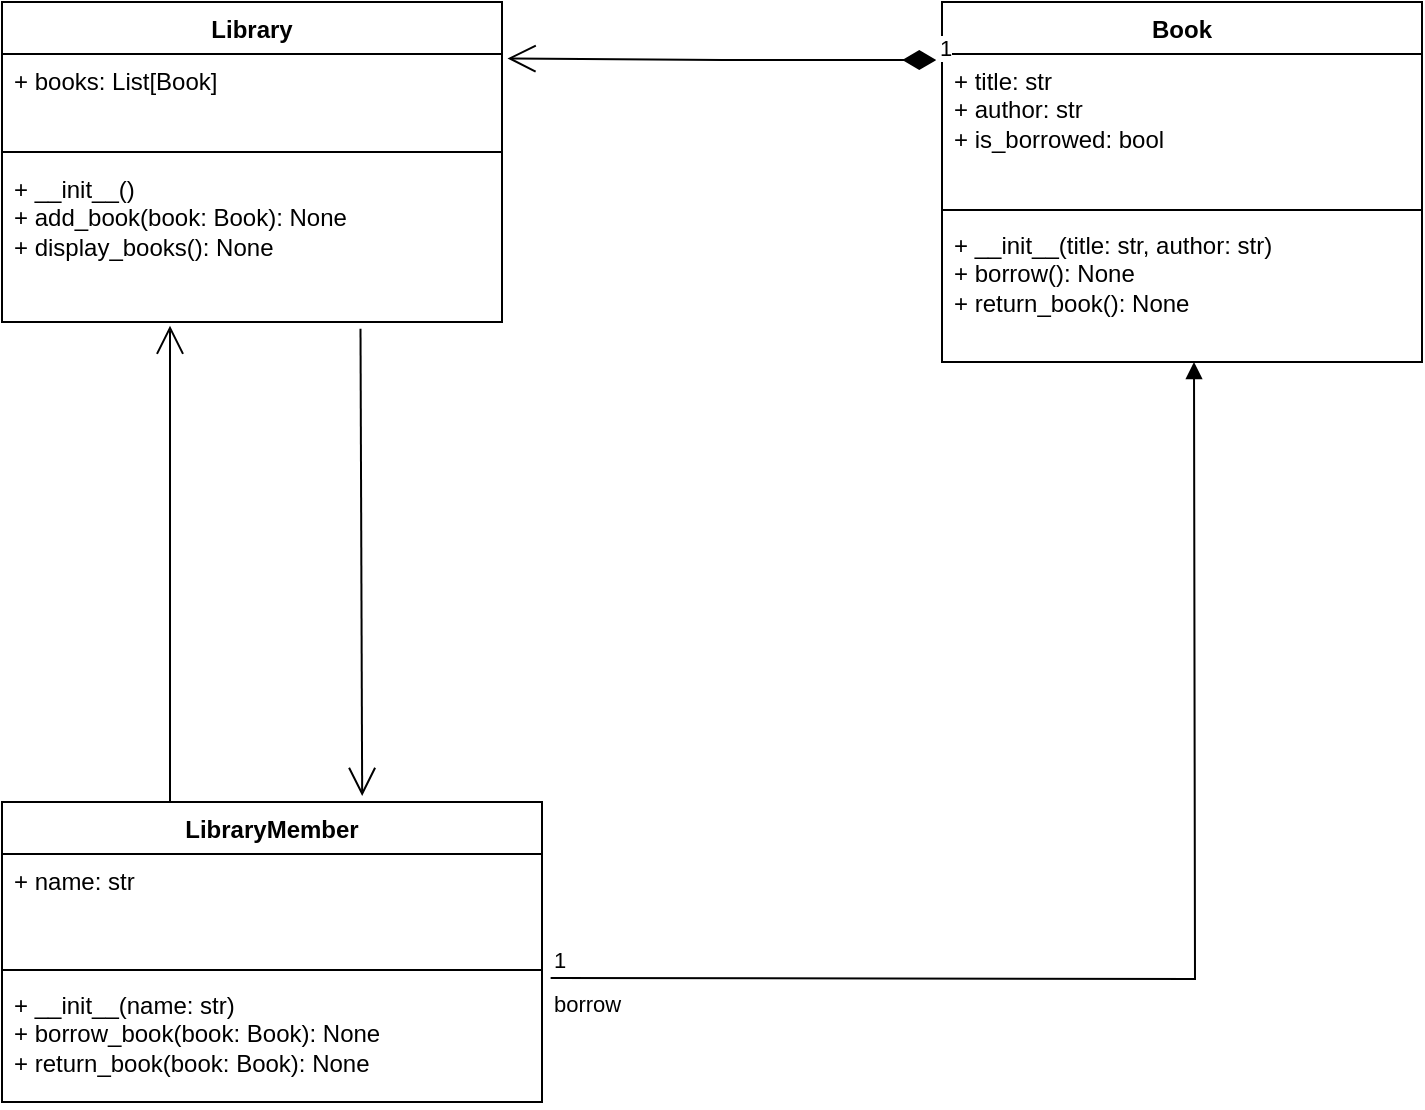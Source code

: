 <mxfile version="24.4.9" type="google">
  <diagram name="Page-1" id="2qL32-h4KH4IXcZZLcIt">
    <mxGraphModel grid="1" page="1" gridSize="10" guides="1" tooltips="1" connect="1" arrows="1" fold="1" pageScale="1" pageWidth="850" pageHeight="1100" math="0" shadow="0">
      <root>
        <mxCell id="0" />
        <mxCell id="1" parent="0" />
        <mxCell id="KapRO9pSwu5_rHOefjQd-25" value="Library" style="swimlane;fontStyle=1;align=center;verticalAlign=top;childLayout=stackLayout;horizontal=1;startSize=26;horizontalStack=0;resizeParent=1;resizeParentMax=0;resizeLast=0;collapsible=1;marginBottom=0;whiteSpace=wrap;html=1;" vertex="1" parent="1">
          <mxGeometry x="50" y="40" width="250" height="160" as="geometry" />
        </mxCell>
        <mxCell id="KapRO9pSwu5_rHOefjQd-26" value="+ books: List[Book]&amp;nbsp; &amp;nbsp; &amp;nbsp; &amp;nbsp;" style="text;strokeColor=none;fillColor=none;align=left;verticalAlign=top;spacingLeft=4;spacingRight=4;overflow=hidden;rotatable=0;points=[[0,0.5],[1,0.5]];portConstraint=eastwest;whiteSpace=wrap;html=1;" vertex="1" parent="KapRO9pSwu5_rHOefjQd-25">
          <mxGeometry y="26" width="250" height="44" as="geometry" />
        </mxCell>
        <mxCell id="KapRO9pSwu5_rHOefjQd-27" value="" style="line;strokeWidth=1;fillColor=none;align=left;verticalAlign=middle;spacingTop=-1;spacingLeft=3;spacingRight=3;rotatable=0;labelPosition=right;points=[];portConstraint=eastwest;strokeColor=inherit;" vertex="1" parent="KapRO9pSwu5_rHOefjQd-25">
          <mxGeometry y="70" width="250" height="10" as="geometry" />
        </mxCell>
        <mxCell id="KapRO9pSwu5_rHOefjQd-28" value="&lt;div&gt;+ __init__()&lt;/div&gt;&lt;div&gt;+ add_book(book: Book): None&lt;/div&gt;&lt;div&gt;+ display_books(): None&lt;/div&gt;" style="text;strokeColor=none;fillColor=none;align=left;verticalAlign=top;spacingLeft=4;spacingRight=4;overflow=hidden;rotatable=0;points=[[0,0.5],[1,0.5]];portConstraint=eastwest;whiteSpace=wrap;html=1;" vertex="1" parent="KapRO9pSwu5_rHOefjQd-25">
          <mxGeometry y="80" width="250" height="80" as="geometry" />
        </mxCell>
        <mxCell id="KapRO9pSwu5_rHOefjQd-29" value="Book" style="swimlane;fontStyle=1;align=center;verticalAlign=top;childLayout=stackLayout;horizontal=1;startSize=26;horizontalStack=0;resizeParent=1;resizeParentMax=0;resizeLast=0;collapsible=1;marginBottom=0;whiteSpace=wrap;html=1;" vertex="1" parent="1">
          <mxGeometry x="520" y="40" width="240" height="180" as="geometry">
            <mxRectangle x="520" y="80" width="70" height="30" as="alternateBounds" />
          </mxGeometry>
        </mxCell>
        <mxCell id="KapRO9pSwu5_rHOefjQd-30" value="&lt;div&gt;+ title: str&lt;/div&gt;&lt;div&gt;+ author: str&lt;/div&gt;&lt;div&gt;+ is_borrowed: bool&lt;/div&gt;" style="text;strokeColor=none;fillColor=none;align=left;verticalAlign=top;spacingLeft=4;spacingRight=4;overflow=hidden;rotatable=0;points=[[0,0.5],[1,0.5]];portConstraint=eastwest;whiteSpace=wrap;html=1;" vertex="1" parent="KapRO9pSwu5_rHOefjQd-29">
          <mxGeometry y="26" width="240" height="74" as="geometry" />
        </mxCell>
        <mxCell id="KapRO9pSwu5_rHOefjQd-31" value="" style="line;strokeWidth=1;fillColor=none;align=left;verticalAlign=middle;spacingTop=-1;spacingLeft=3;spacingRight=3;rotatable=0;labelPosition=right;points=[];portConstraint=eastwest;strokeColor=inherit;" vertex="1" parent="KapRO9pSwu5_rHOefjQd-29">
          <mxGeometry y="100" width="240" height="8" as="geometry" />
        </mxCell>
        <mxCell id="KapRO9pSwu5_rHOefjQd-32" value="&lt;div&gt;+ __init__(title: str, author: str)&lt;/div&gt;&lt;div&gt;+ borrow(): None&lt;/div&gt;&lt;div&gt;+ return_book(): None&lt;/div&gt;" style="text;strokeColor=none;fillColor=none;align=left;verticalAlign=top;spacingLeft=4;spacingRight=4;overflow=hidden;rotatable=0;points=[[0,0.5],[1,0.5]];portConstraint=eastwest;whiteSpace=wrap;html=1;" vertex="1" parent="KapRO9pSwu5_rHOefjQd-29">
          <mxGeometry y="108" width="240" height="72" as="geometry" />
        </mxCell>
        <mxCell id="KapRO9pSwu5_rHOefjQd-33" value="LibraryMember" style="swimlane;fontStyle=1;align=center;verticalAlign=top;childLayout=stackLayout;horizontal=1;startSize=26;horizontalStack=0;resizeParent=1;resizeParentMax=0;resizeLast=0;collapsible=1;marginBottom=0;whiteSpace=wrap;html=1;" vertex="1" parent="1">
          <mxGeometry x="50" y="440" width="270" height="150" as="geometry" />
        </mxCell>
        <mxCell id="KapRO9pSwu5_rHOefjQd-34" value="+ name: str&amp;nbsp;" style="text;strokeColor=none;fillColor=none;align=left;verticalAlign=top;spacingLeft=4;spacingRight=4;overflow=hidden;rotatable=0;points=[[0,0.5],[1,0.5]];portConstraint=eastwest;whiteSpace=wrap;html=1;" vertex="1" parent="KapRO9pSwu5_rHOefjQd-33">
          <mxGeometry y="26" width="270" height="54" as="geometry" />
        </mxCell>
        <mxCell id="KapRO9pSwu5_rHOefjQd-35" value="" style="line;strokeWidth=1;fillColor=none;align=left;verticalAlign=middle;spacingTop=-1;spacingLeft=3;spacingRight=3;rotatable=0;labelPosition=right;points=[];portConstraint=eastwest;strokeColor=inherit;" vertex="1" parent="KapRO9pSwu5_rHOefjQd-33">
          <mxGeometry y="80" width="270" height="8" as="geometry" />
        </mxCell>
        <mxCell id="KapRO9pSwu5_rHOefjQd-36" value="&lt;div&gt;+ __init__(name: str)&lt;/div&gt;&lt;div&gt;+ borrow_book(book: Book): None&lt;/div&gt;&lt;div&gt;+ return_book(book: Book): None&lt;/div&gt;" style="text;strokeColor=none;fillColor=none;align=left;verticalAlign=top;spacingLeft=4;spacingRight=4;overflow=hidden;rotatable=0;points=[[0,0.5],[1,0.5]];portConstraint=eastwest;whiteSpace=wrap;html=1;" vertex="1" parent="KapRO9pSwu5_rHOefjQd-33">
          <mxGeometry y="88" width="270" height="62" as="geometry" />
        </mxCell>
        <mxCell id="KapRO9pSwu5_rHOefjQd-38" value="" style="endArrow=open;endFill=1;endSize=12;html=1;rounded=0;entryX=0.336;entryY=1.023;entryDx=0;entryDy=0;entryPerimeter=0;" edge="1" parent="1" target="KapRO9pSwu5_rHOefjQd-28">
          <mxGeometry width="160" relative="1" as="geometry">
            <mxPoint x="134" y="440" as="sourcePoint" />
            <mxPoint x="510" y="240" as="targetPoint" />
          </mxGeometry>
        </mxCell>
        <mxCell id="KapRO9pSwu5_rHOefjQd-41" value="" style="endArrow=open;endFill=1;endSize=12;html=1;rounded=0;exitX=0.717;exitY=1.042;exitDx=0;exitDy=0;exitPerimeter=0;entryX=0.667;entryY=-0.02;entryDx=0;entryDy=0;entryPerimeter=0;" edge="1" parent="1" source="KapRO9pSwu5_rHOefjQd-28" target="KapRO9pSwu5_rHOefjQd-33">
          <mxGeometry width="160" relative="1" as="geometry">
            <mxPoint x="350" y="240" as="sourcePoint" />
            <mxPoint x="510" y="240" as="targetPoint" />
          </mxGeometry>
        </mxCell>
        <mxCell id="pqsfGbB7Mbi9kI1Ep2R--1" value="1" style="endArrow=open;html=1;endSize=12;startArrow=diamondThin;startSize=14;startFill=1;edgeStyle=orthogonalEdgeStyle;align=left;verticalAlign=bottom;rounded=0;entryX=1.011;entryY=0.05;entryDx=0;entryDy=0;entryPerimeter=0;exitX=-0.012;exitY=0.041;exitDx=0;exitDy=0;exitPerimeter=0;" edge="1" parent="1" source="KapRO9pSwu5_rHOefjQd-30" target="KapRO9pSwu5_rHOefjQd-26">
          <mxGeometry x="-1" y="3" relative="1" as="geometry">
            <mxPoint x="480" y="80" as="sourcePoint" />
            <mxPoint x="500" y="280" as="targetPoint" />
          </mxGeometry>
        </mxCell>
        <mxCell id="pqsfGbB7Mbi9kI1Ep2R--7" value="borrow" style="endArrow=block;endFill=1;html=1;edgeStyle=orthogonalEdgeStyle;align=left;verticalAlign=top;rounded=0;exitX=1.016;exitY=0.029;exitDx=0;exitDy=0;exitPerimeter=0;entryX=0.525;entryY=1.025;entryDx=0;entryDy=0;entryPerimeter=0;" edge="1" parent="1">
          <mxGeometry x="-1" relative="1" as="geometry">
            <mxPoint x="324.32" y="527.998" as="sourcePoint" />
            <mxPoint x="646" y="220.0" as="targetPoint" />
          </mxGeometry>
        </mxCell>
        <mxCell id="pqsfGbB7Mbi9kI1Ep2R--8" value="1" style="edgeLabel;resizable=0;html=1;align=left;verticalAlign=bottom;" connectable="0" vertex="1" parent="pqsfGbB7Mbi9kI1Ep2R--7">
          <mxGeometry x="-1" relative="1" as="geometry" />
        </mxCell>
      </root>
    </mxGraphModel>
  </diagram>
</mxfile>
